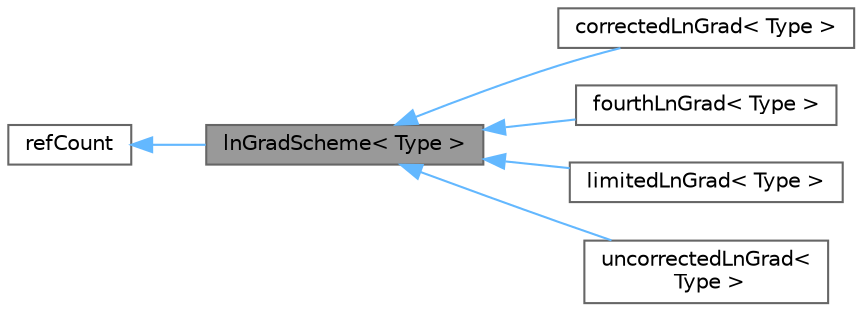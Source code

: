 digraph "lnGradScheme&lt; Type &gt;"
{
 // LATEX_PDF_SIZE
  bgcolor="transparent";
  edge [fontname=Helvetica,fontsize=10,labelfontname=Helvetica,labelfontsize=10];
  node [fontname=Helvetica,fontsize=10,shape=box,height=0.2,width=0.4];
  rankdir="LR";
  Node1 [id="Node000001",label="lnGradScheme\< Type \>",height=0.2,width=0.4,color="gray40", fillcolor="grey60", style="filled", fontcolor="black",tooltip="Abstract base class for lnGrad schemes."];
  Node2 -> Node1 [id="edge1_Node000001_Node000002",dir="back",color="steelblue1",style="solid",tooltip=" "];
  Node2 [id="Node000002",label="refCount",height=0.2,width=0.4,color="gray40", fillcolor="white", style="filled",URL="$classFoam_1_1refCount.html",tooltip="Reference counter for various OpenFOAM components."];
  Node1 -> Node3 [id="edge2_Node000001_Node000003",dir="back",color="steelblue1",style="solid",tooltip=" "];
  Node3 [id="Node000003",label="correctedLnGrad\< Type \>",height=0.2,width=0.4,color="gray40", fillcolor="white", style="filled",URL="$classFoam_1_1fa_1_1correctedLnGrad.html",tooltip="Simple central-difference lnGrad scheme with non-orthogonal correction."];
  Node1 -> Node4 [id="edge3_Node000001_Node000004",dir="back",color="steelblue1",style="solid",tooltip=" "];
  Node4 [id="Node000004",label="fourthLnGrad\< Type \>",height=0.2,width=0.4,color="gray40", fillcolor="white", style="filled",URL="$classFoam_1_1fa_1_1fourthLnGrad.html",tooltip="Fourth-order snGrad scheme with non-orthogonal correction."];
  Node1 -> Node5 [id="edge4_Node000001_Node000005",dir="back",color="steelblue1",style="solid",tooltip=" "];
  Node5 [id="Node000005",label="limitedLnGrad\< Type \>",height=0.2,width=0.4,color="gray40", fillcolor="white", style="filled",URL="$classFoam_1_1fa_1_1limitedLnGrad.html",tooltip="Central-difference lnGrad scheme with limited non-orthogonal correction."];
  Node1 -> Node6 [id="edge5_Node000001_Node000006",dir="back",color="steelblue1",style="solid",tooltip=" "];
  Node6 [id="Node000006",label="uncorrectedLnGrad\<\l Type \>",height=0.2,width=0.4,color="gray40", fillcolor="white", style="filled",URL="$classFoam_1_1fa_1_1uncorrectedLnGrad.html",tooltip="Simple central-difference lnGrad scheme with no non-orthogonal correction."];
}
